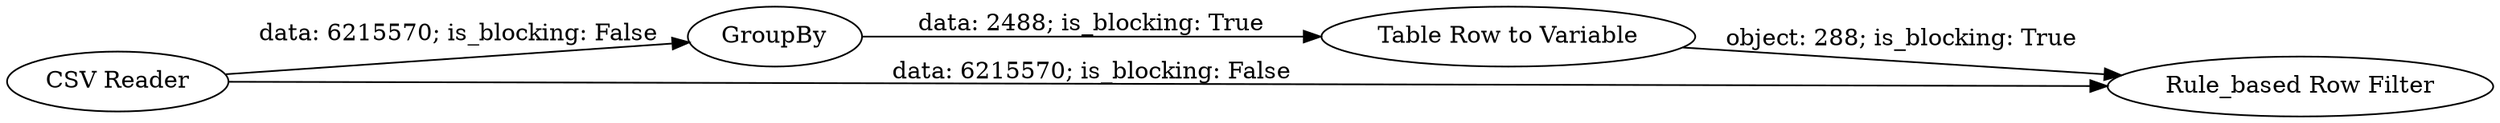 digraph {
	"4799801280120192080_2" [label=GroupBy]
	"4799801280120192080_4" [label="Rule_based Row Filter"]
	"4799801280120192080_1" [label="CSV Reader"]
	"4799801280120192080_3" [label="Table Row to Variable"]
	"4799801280120192080_1" -> "4799801280120192080_4" [label="data: 6215570; is_blocking: False"]
	"4799801280120192080_2" -> "4799801280120192080_3" [label="data: 2488; is_blocking: True"]
	"4799801280120192080_1" -> "4799801280120192080_2" [label="data: 6215570; is_blocking: False"]
	"4799801280120192080_3" -> "4799801280120192080_4" [label="object: 288; is_blocking: True"]
	rankdir=LR
}
